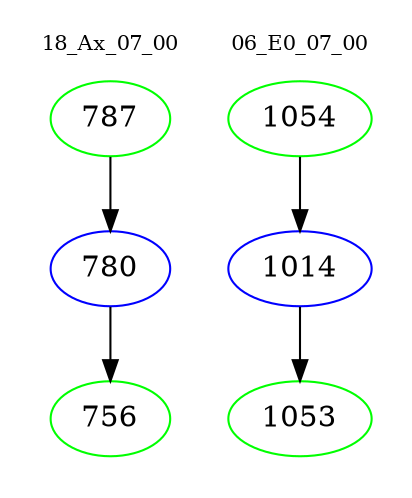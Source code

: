 digraph{
subgraph cluster_0 {
color = white
label = "18_Ax_07_00";
fontsize=10;
T0_787 [label="787", color="green"]
T0_787 -> T0_780 [color="black"]
T0_780 [label="780", color="blue"]
T0_780 -> T0_756 [color="black"]
T0_756 [label="756", color="green"]
}
subgraph cluster_1 {
color = white
label = "06_E0_07_00";
fontsize=10;
T1_1054 [label="1054", color="green"]
T1_1054 -> T1_1014 [color="black"]
T1_1014 [label="1014", color="blue"]
T1_1014 -> T1_1053 [color="black"]
T1_1053 [label="1053", color="green"]
}
}
